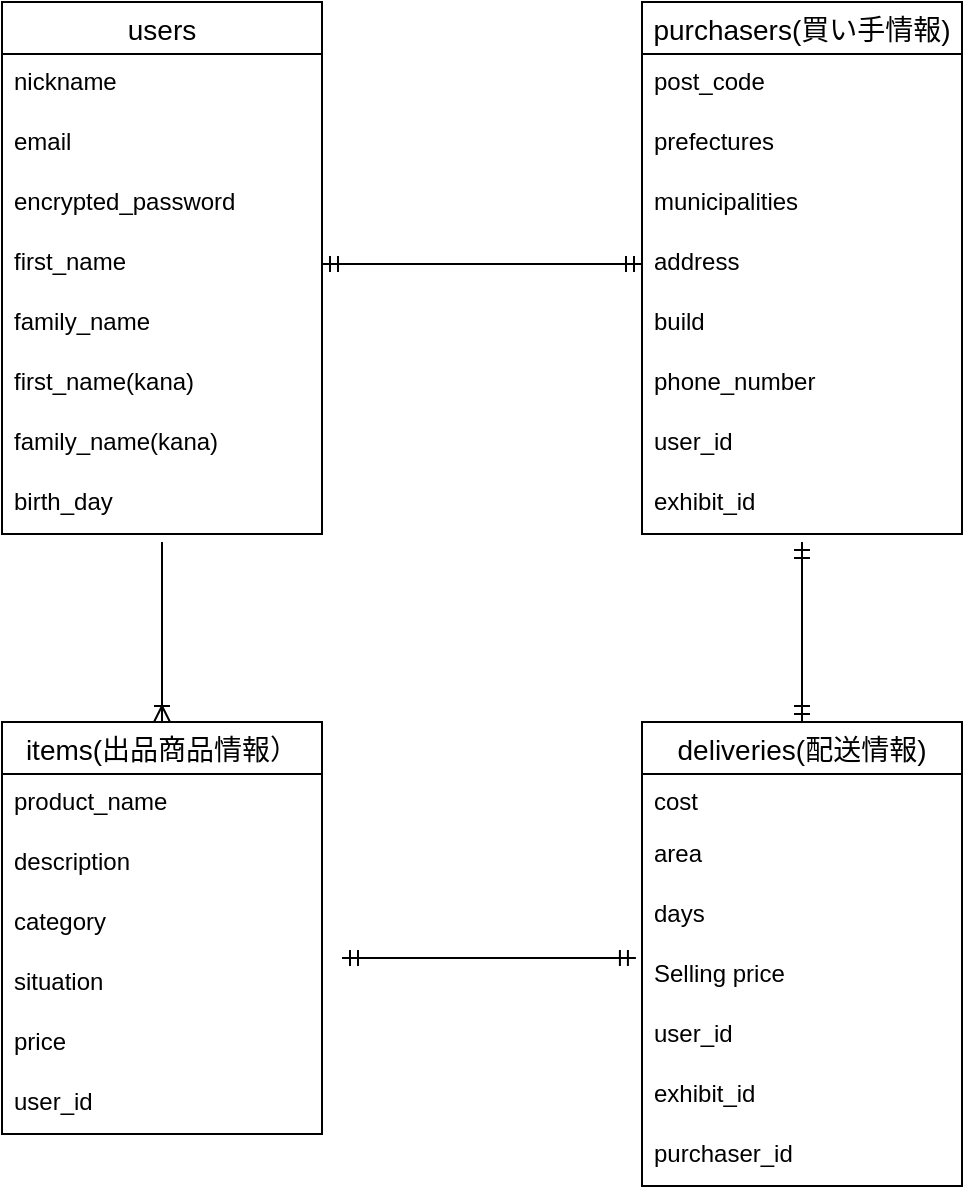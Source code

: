 <mxfile>
    <diagram id="mtvvUR0yaPLFP7I3kzkB" name="ページ1">
        <mxGraphModel dx="552" dy="520" grid="1" gridSize="10" guides="1" tooltips="1" connect="1" arrows="1" fold="1" page="1" pageScale="1" pageWidth="827" pageHeight="1169" math="0" shadow="0">
            <root>
                <mxCell id="0"/>
                <mxCell id="1" parent="0"/>
                <mxCell id="2" value="users" style="swimlane;fontStyle=0;childLayout=stackLayout;horizontal=1;startSize=26;horizontalStack=0;resizeParent=1;resizeParentMax=0;resizeLast=0;collapsible=1;marginBottom=0;align=center;fontSize=14;" parent="1" vertex="1">
                    <mxGeometry x="80" y="200" width="160" height="266" as="geometry"/>
                </mxCell>
                <mxCell id="3" value="nickname" style="text;strokeColor=none;fillColor=none;spacingLeft=4;spacingRight=4;overflow=hidden;rotatable=0;points=[[0,0.5],[1,0.5]];portConstraint=eastwest;fontSize=12;" parent="2" vertex="1">
                    <mxGeometry y="26" width="160" height="30" as="geometry"/>
                </mxCell>
                <mxCell id="4" value="email" style="text;strokeColor=none;fillColor=none;spacingLeft=4;spacingRight=4;overflow=hidden;rotatable=0;points=[[0,0.5],[1,0.5]];portConstraint=eastwest;fontSize=12;" parent="2" vertex="1">
                    <mxGeometry y="56" width="160" height="30" as="geometry"/>
                </mxCell>
                <mxCell id="5" value="encrypted_password" style="text;strokeColor=none;fillColor=none;spacingLeft=4;spacingRight=4;overflow=hidden;rotatable=0;points=[[0,0.5],[1,0.5]];portConstraint=eastwest;fontSize=12;" parent="2" vertex="1">
                    <mxGeometry y="86" width="160" height="30" as="geometry"/>
                </mxCell>
                <mxCell id="6" value="first_name" style="text;strokeColor=none;fillColor=none;spacingLeft=4;spacingRight=4;overflow=hidden;rotatable=0;points=[[0,0.5],[1,0.5]];portConstraint=eastwest;fontSize=12;" parent="2" vertex="1">
                    <mxGeometry y="116" width="160" height="30" as="geometry"/>
                </mxCell>
                <mxCell id="7" value="family_name" style="text;strokeColor=none;fillColor=none;spacingLeft=4;spacingRight=4;overflow=hidden;rotatable=0;points=[[0,0.5],[1,0.5]];portConstraint=eastwest;fontSize=12;" parent="2" vertex="1">
                    <mxGeometry y="146" width="160" height="30" as="geometry"/>
                </mxCell>
                <mxCell id="8" value="first_name(kana)" style="text;strokeColor=none;fillColor=none;spacingLeft=4;spacingRight=4;overflow=hidden;rotatable=0;points=[[0,0.5],[1,0.5]];portConstraint=eastwest;fontSize=12;" parent="2" vertex="1">
                    <mxGeometry y="176" width="160" height="30" as="geometry"/>
                </mxCell>
                <mxCell id="9" value="family_name(kana)" style="text;strokeColor=none;fillColor=none;spacingLeft=4;spacingRight=4;overflow=hidden;rotatable=0;points=[[0,0.5],[1,0.5]];portConstraint=eastwest;fontSize=12;" parent="2" vertex="1">
                    <mxGeometry y="206" width="160" height="30" as="geometry"/>
                </mxCell>
                <mxCell id="10" value="birth_day" style="text;strokeColor=none;fillColor=none;spacingLeft=4;spacingRight=4;overflow=hidden;rotatable=0;points=[[0,0.5],[1,0.5]];portConstraint=eastwest;fontSize=12;" parent="2" vertex="1">
                    <mxGeometry y="236" width="160" height="30" as="geometry"/>
                </mxCell>
                <mxCell id="11" value="purchasers(買い手情報)" style="swimlane;fontStyle=0;childLayout=stackLayout;horizontal=1;startSize=26;horizontalStack=0;resizeParent=1;resizeParentMax=0;resizeLast=0;collapsible=1;marginBottom=0;align=center;fontSize=14;" parent="1" vertex="1">
                    <mxGeometry x="400" y="200" width="160" height="266" as="geometry"/>
                </mxCell>
                <mxCell id="12" value="post_code" style="text;strokeColor=none;fillColor=none;spacingLeft=4;spacingRight=4;overflow=hidden;rotatable=0;points=[[0,0.5],[1,0.5]];portConstraint=eastwest;fontSize=12;" parent="11" vertex="1">
                    <mxGeometry y="26" width="160" height="30" as="geometry"/>
                </mxCell>
                <mxCell id="13" value="prefectures" style="text;strokeColor=none;fillColor=none;spacingLeft=4;spacingRight=4;overflow=hidden;rotatable=0;points=[[0,0.5],[1,0.5]];portConstraint=eastwest;fontSize=12;" parent="11" vertex="1">
                    <mxGeometry y="56" width="160" height="30" as="geometry"/>
                </mxCell>
                <mxCell id="14" value="municipalities" style="text;strokeColor=none;fillColor=none;spacingLeft=4;spacingRight=4;overflow=hidden;rotatable=0;points=[[0,0.5],[1,0.5]];portConstraint=eastwest;fontSize=12;" parent="11" vertex="1">
                    <mxGeometry y="86" width="160" height="30" as="geometry"/>
                </mxCell>
                <mxCell id="15" value="address" style="text;strokeColor=none;fillColor=none;spacingLeft=4;spacingRight=4;overflow=hidden;rotatable=0;points=[[0,0.5],[1,0.5]];portConstraint=eastwest;fontSize=12;" parent="11" vertex="1">
                    <mxGeometry y="116" width="160" height="30" as="geometry"/>
                </mxCell>
                <mxCell id="16" value="build" style="text;strokeColor=none;fillColor=none;spacingLeft=4;spacingRight=4;overflow=hidden;rotatable=0;points=[[0,0.5],[1,0.5]];portConstraint=eastwest;fontSize=12;" parent="11" vertex="1">
                    <mxGeometry y="146" width="160" height="30" as="geometry"/>
                </mxCell>
                <mxCell id="17" value="phone_number" style="text;strokeColor=none;fillColor=none;spacingLeft=4;spacingRight=4;overflow=hidden;rotatable=0;points=[[0,0.5],[1,0.5]];portConstraint=eastwest;fontSize=12;" parent="11" vertex="1">
                    <mxGeometry y="176" width="160" height="30" as="geometry"/>
                </mxCell>
                <mxCell id="18" value="user_id" style="text;strokeColor=none;fillColor=none;spacingLeft=4;spacingRight=4;overflow=hidden;rotatable=0;points=[[0,0.5],[1,0.5]];portConstraint=eastwest;fontSize=12;" parent="11" vertex="1">
                    <mxGeometry y="206" width="160" height="30" as="geometry"/>
                </mxCell>
                <mxCell id="19" value="exhibit_id" style="text;strokeColor=none;fillColor=none;spacingLeft=4;spacingRight=4;overflow=hidden;rotatable=0;points=[[0,0.5],[1,0.5]];portConstraint=eastwest;fontSize=12;" parent="11" vertex="1">
                    <mxGeometry y="236" width="160" height="30" as="geometry"/>
                </mxCell>
                <mxCell id="20" value="items(出品商品情報）" style="swimlane;fontStyle=0;childLayout=stackLayout;horizontal=1;startSize=26;horizontalStack=0;resizeParent=1;resizeParentMax=0;resizeLast=0;collapsible=1;marginBottom=0;align=center;fontSize=14;" parent="1" vertex="1">
                    <mxGeometry x="80" y="560" width="160" height="206" as="geometry"/>
                </mxCell>
                <mxCell id="21" value="product_name" style="text;strokeColor=none;fillColor=none;spacingLeft=4;spacingRight=4;overflow=hidden;rotatable=0;points=[[0,0.5],[1,0.5]];portConstraint=eastwest;fontSize=12;" parent="20" vertex="1">
                    <mxGeometry y="26" width="160" height="30" as="geometry"/>
                </mxCell>
                <mxCell id="23" value="description" style="text;strokeColor=none;fillColor=none;spacingLeft=4;spacingRight=4;overflow=hidden;rotatable=0;points=[[0,0.5],[1,0.5]];portConstraint=eastwest;fontSize=12;" parent="20" vertex="1">
                    <mxGeometry y="56" width="160" height="30" as="geometry"/>
                </mxCell>
                <mxCell id="24" value="category" style="text;strokeColor=none;fillColor=none;spacingLeft=4;spacingRight=4;overflow=hidden;rotatable=0;points=[[0,0.5],[1,0.5]];portConstraint=eastwest;fontSize=12;" parent="20" vertex="1">
                    <mxGeometry y="86" width="160" height="30" as="geometry"/>
                </mxCell>
                <mxCell id="25" value="situation" style="text;strokeColor=none;fillColor=none;spacingLeft=4;spacingRight=4;overflow=hidden;rotatable=0;points=[[0,0.5],[1,0.5]];portConstraint=eastwest;fontSize=12;" parent="20" vertex="1">
                    <mxGeometry y="116" width="160" height="30" as="geometry"/>
                </mxCell>
                <mxCell id="26" value="price" style="text;strokeColor=none;fillColor=none;spacingLeft=4;spacingRight=4;overflow=hidden;rotatable=0;points=[[0,0.5],[1,0.5]];portConstraint=eastwest;fontSize=12;" parent="20" vertex="1">
                    <mxGeometry y="146" width="160" height="30" as="geometry"/>
                </mxCell>
                <mxCell id="27" value="user_id" style="text;strokeColor=none;fillColor=none;spacingLeft=4;spacingRight=4;overflow=hidden;rotatable=0;points=[[0,0.5],[1,0.5]];portConstraint=eastwest;fontSize=12;" parent="20" vertex="1">
                    <mxGeometry y="176" width="160" height="30" as="geometry"/>
                </mxCell>
                <mxCell id="28" value="deliveries(配送情報)" style="swimlane;fontStyle=0;childLayout=stackLayout;horizontal=1;startSize=26;horizontalStack=0;resizeParent=1;resizeParentMax=0;resizeLast=0;collapsible=1;marginBottom=0;align=center;fontSize=14;" parent="1" vertex="1">
                    <mxGeometry x="400" y="560" width="160" height="232" as="geometry"/>
                </mxCell>
                <mxCell id="29" value="cost" style="text;strokeColor=none;fillColor=none;spacingLeft=4;spacingRight=4;overflow=hidden;rotatable=0;points=[[0,0.5],[1,0.5]];portConstraint=eastwest;fontSize=12;" parent="28" vertex="1">
                    <mxGeometry y="26" width="160" height="26" as="geometry"/>
                </mxCell>
                <mxCell id="30" value="area" style="text;strokeColor=none;fillColor=none;spacingLeft=4;spacingRight=4;overflow=hidden;rotatable=0;points=[[0,0.5],[1,0.5]];portConstraint=eastwest;fontSize=12;" parent="28" vertex="1">
                    <mxGeometry y="52" width="160" height="30" as="geometry"/>
                </mxCell>
                <mxCell id="31" value="days" style="text;strokeColor=none;fillColor=none;spacingLeft=4;spacingRight=4;overflow=hidden;rotatable=0;points=[[0,0.5],[1,0.5]];portConstraint=eastwest;fontSize=12;" parent="28" vertex="1">
                    <mxGeometry y="82" width="160" height="30" as="geometry"/>
                </mxCell>
                <mxCell id="32" value="Selling price" style="text;strokeColor=none;fillColor=none;spacingLeft=4;spacingRight=4;overflow=hidden;rotatable=0;points=[[0,0.5],[1,0.5]];portConstraint=eastwest;fontSize=12;" parent="28" vertex="1">
                    <mxGeometry y="112" width="160" height="30" as="geometry"/>
                </mxCell>
                <mxCell id="33" value="user_id" style="text;strokeColor=none;fillColor=none;spacingLeft=4;spacingRight=4;overflow=hidden;rotatable=0;points=[[0,0.5],[1,0.5]];portConstraint=eastwest;fontSize=12;" parent="28" vertex="1">
                    <mxGeometry y="142" width="160" height="30" as="geometry"/>
                </mxCell>
                <mxCell id="34" value="exhibit_id" style="text;strokeColor=none;fillColor=none;spacingLeft=4;spacingRight=4;overflow=hidden;rotatable=0;points=[[0,0.5],[1,0.5]];portConstraint=eastwest;fontSize=12;" parent="28" vertex="1">
                    <mxGeometry y="172" width="160" height="30" as="geometry"/>
                </mxCell>
                <mxCell id="35" value="purchaser_id" style="text;strokeColor=none;fillColor=none;spacingLeft=4;spacingRight=4;overflow=hidden;rotatable=0;points=[[0,0.5],[1,0.5]];portConstraint=eastwest;fontSize=12;" parent="28" vertex="1">
                    <mxGeometry y="202" width="160" height="30" as="geometry"/>
                </mxCell>
                <mxCell id="37" value="" style="fontSize=12;html=1;endArrow=ERoneToMany;entryX=0.5;entryY=0;entryDx=0;entryDy=0;" parent="1" target="20" edge="1">
                    <mxGeometry width="100" height="100" relative="1" as="geometry">
                        <mxPoint x="160" y="470" as="sourcePoint"/>
                        <mxPoint x="260" y="490" as="targetPoint"/>
                        <Array as="points"/>
                    </mxGeometry>
                </mxCell>
                <mxCell id="38" value="" style="fontSize=12;html=1;endArrow=ERmandOne;startArrow=ERmandOne;entryX=0.5;entryY=0;entryDx=0;entryDy=0;" parent="1" target="28" edge="1">
                    <mxGeometry width="100" height="100" relative="1" as="geometry">
                        <mxPoint x="480" y="470" as="sourcePoint"/>
                        <mxPoint x="560" y="500" as="targetPoint"/>
                    </mxGeometry>
                </mxCell>
                <mxCell id="42" value="" style="fontSize=12;html=1;endArrow=ERmandOne;startArrow=ERmandOne;entryX=-0.019;entryY=0.2;entryDx=0;entryDy=0;entryPerimeter=0;" parent="1" target="32" edge="1">
                    <mxGeometry width="100" height="100" relative="1" as="geometry">
                        <mxPoint x="250" y="678" as="sourcePoint"/>
                        <mxPoint x="490" y="570" as="targetPoint"/>
                    </mxGeometry>
                </mxCell>
                <mxCell id="43" value="" style="fontSize=12;html=1;endArrow=ERmandOne;startArrow=ERmandOne;entryX=0;entryY=0.5;entryDx=0;entryDy=0;exitX=1;exitY=0.5;exitDx=0;exitDy=0;" parent="1" source="6" target="15" edge="1">
                    <mxGeometry width="100" height="100" relative="1" as="geometry">
                        <mxPoint x="490" y="480" as="sourcePoint"/>
                        <mxPoint x="490" y="570" as="targetPoint"/>
                    </mxGeometry>
                </mxCell>
            </root>
        </mxGraphModel>
    </diagram>
    <diagram id="V0bv3sHe91OVeROntfVL" name="ページ2">
        <mxGraphModel dx="552" dy="520" grid="1" gridSize="10" guides="1" tooltips="1" connect="1" arrows="1" fold="1" page="1" pageScale="1" pageWidth="827" pageHeight="1169" math="0" shadow="0">
            <root>
                <mxCell id="8y6o3uyV6r8CMrMwP9UQ-0"/>
                <mxCell id="8y6o3uyV6r8CMrMwP9UQ-1" parent="8y6o3uyV6r8CMrMwP9UQ-0"/>
                <mxCell id="AXYkBRTCaajYS_N9DIUY-0" value="users(ユーザー情報）" style="swimlane;fontStyle=0;childLayout=stackLayout;horizontal=1;startSize=26;horizontalStack=0;resizeParent=1;resizeParentMax=0;resizeLast=0;collapsible=1;marginBottom=0;align=center;fontSize=14;" parent="8y6o3uyV6r8CMrMwP9UQ-1" vertex="1">
                    <mxGeometry x="80" y="200" width="160" height="266" as="geometry"/>
                </mxCell>
                <mxCell id="AXYkBRTCaajYS_N9DIUY-1" value="nickname" style="text;strokeColor=none;fillColor=none;spacingLeft=4;spacingRight=4;overflow=hidden;rotatable=0;points=[[0,0.5],[1,0.5]];portConstraint=eastwest;fontSize=12;" parent="AXYkBRTCaajYS_N9DIUY-0" vertex="1">
                    <mxGeometry y="26" width="160" height="30" as="geometry"/>
                </mxCell>
                <mxCell id="AXYkBRTCaajYS_N9DIUY-2" value="email" style="text;strokeColor=none;fillColor=none;spacingLeft=4;spacingRight=4;overflow=hidden;rotatable=0;points=[[0,0.5],[1,0.5]];portConstraint=eastwest;fontSize=12;" parent="AXYkBRTCaajYS_N9DIUY-0" vertex="1">
                    <mxGeometry y="56" width="160" height="30" as="geometry"/>
                </mxCell>
                <mxCell id="AXYkBRTCaajYS_N9DIUY-3" value="encrypted_password" style="text;strokeColor=none;fillColor=none;spacingLeft=4;spacingRight=4;overflow=hidden;rotatable=0;points=[[0,0.5],[1,0.5]];portConstraint=eastwest;fontSize=12;" parent="AXYkBRTCaajYS_N9DIUY-0" vertex="1">
                    <mxGeometry y="86" width="160" height="30" as="geometry"/>
                </mxCell>
                <mxCell id="AXYkBRTCaajYS_N9DIUY-4" value="first_name" style="text;strokeColor=none;fillColor=none;spacingLeft=4;spacingRight=4;overflow=hidden;rotatable=0;points=[[0,0.5],[1,0.5]];portConstraint=eastwest;fontSize=12;" parent="AXYkBRTCaajYS_N9DIUY-0" vertex="1">
                    <mxGeometry y="116" width="160" height="30" as="geometry"/>
                </mxCell>
                <mxCell id="AXYkBRTCaajYS_N9DIUY-5" value="family_name" style="text;strokeColor=none;fillColor=none;spacingLeft=4;spacingRight=4;overflow=hidden;rotatable=0;points=[[0,0.5],[1,0.5]];portConstraint=eastwest;fontSize=12;" parent="AXYkBRTCaajYS_N9DIUY-0" vertex="1">
                    <mxGeometry y="146" width="160" height="30" as="geometry"/>
                </mxCell>
                <mxCell id="AXYkBRTCaajYS_N9DIUY-6" value="first_name_kana&#10;" style="text;strokeColor=none;fillColor=none;spacingLeft=4;spacingRight=4;overflow=hidden;rotatable=0;points=[[0,0.5],[1,0.5]];portConstraint=eastwest;fontSize=12;" parent="AXYkBRTCaajYS_N9DIUY-0" vertex="1">
                    <mxGeometry y="176" width="160" height="30" as="geometry"/>
                </mxCell>
                <mxCell id="AXYkBRTCaajYS_N9DIUY-7" value="family_name_kana&#10;" style="text;strokeColor=none;fillColor=none;spacingLeft=4;spacingRight=4;overflow=hidden;rotatable=0;points=[[0,0.5],[1,0.5]];portConstraint=eastwest;fontSize=12;" parent="AXYkBRTCaajYS_N9DIUY-0" vertex="1">
                    <mxGeometry y="206" width="160" height="30" as="geometry"/>
                </mxCell>
                <mxCell id="AXYkBRTCaajYS_N9DIUY-8" value="birth_day" style="text;strokeColor=none;fillColor=none;spacingLeft=4;spacingRight=4;overflow=hidden;rotatable=0;points=[[0,0.5],[1,0.5]];portConstraint=eastwest;fontSize=12;" parent="AXYkBRTCaajYS_N9DIUY-0" vertex="1">
                    <mxGeometry y="236" width="160" height="30" as="geometry"/>
                </mxCell>
                <mxCell id="AXYkBRTCaajYS_N9DIUY-9" value="distination(発送先情報)" style="swimlane;fontStyle=0;childLayout=stackLayout;horizontal=1;startSize=26;horizontalStack=0;resizeParent=1;resizeParentMax=0;resizeLast=0;collapsible=1;marginBottom=0;align=center;fontSize=14;" parent="8y6o3uyV6r8CMrMwP9UQ-1" vertex="1">
                    <mxGeometry x="479" y="201" width="160" height="236" as="geometry"/>
                </mxCell>
                <mxCell id="AXYkBRTCaajYS_N9DIUY-10" value="post_code" style="text;strokeColor=none;fillColor=none;spacingLeft=4;spacingRight=4;overflow=hidden;rotatable=0;points=[[0,0.5],[1,0.5]];portConstraint=eastwest;fontSize=12;" parent="AXYkBRTCaajYS_N9DIUY-9" vertex="1">
                    <mxGeometry y="26" width="160" height="30" as="geometry"/>
                </mxCell>
                <mxCell id="AXYkBRTCaajYS_N9DIUY-11" value="prefecture_id" style="text;strokeColor=none;fillColor=none;spacingLeft=4;spacingRight=4;overflow=hidden;rotatable=0;points=[[0,0.5],[1,0.5]];portConstraint=eastwest;fontSize=12;" parent="AXYkBRTCaajYS_N9DIUY-9" vertex="1">
                    <mxGeometry y="56" width="160" height="30" as="geometry"/>
                </mxCell>
                <mxCell id="AXYkBRTCaajYS_N9DIUY-12" value="city" style="text;strokeColor=none;fillColor=none;spacingLeft=4;spacingRight=4;overflow=hidden;rotatable=0;points=[[0,0.5],[1,0.5]];portConstraint=eastwest;fontSize=12;" parent="AXYkBRTCaajYS_N9DIUY-9" vertex="1">
                    <mxGeometry y="86" width="160" height="30" as="geometry"/>
                </mxCell>
                <mxCell id="AXYkBRTCaajYS_N9DIUY-13" value="address" style="text;strokeColor=none;fillColor=none;spacingLeft=4;spacingRight=4;overflow=hidden;rotatable=0;points=[[0,0.5],[1,0.5]];portConstraint=eastwest;fontSize=12;" parent="AXYkBRTCaajYS_N9DIUY-9" vertex="1">
                    <mxGeometry y="116" width="160" height="30" as="geometry"/>
                </mxCell>
                <mxCell id="AXYkBRTCaajYS_N9DIUY-14" value="build" style="text;strokeColor=none;fillColor=none;spacingLeft=4;spacingRight=4;overflow=hidden;rotatable=0;points=[[0,0.5],[1,0.5]];portConstraint=eastwest;fontSize=12;" parent="AXYkBRTCaajYS_N9DIUY-9" vertex="1">
                    <mxGeometry y="146" width="160" height="30" as="geometry"/>
                </mxCell>
                <mxCell id="AXYkBRTCaajYS_N9DIUY-15" value="phone_number" style="text;strokeColor=none;fillColor=none;spacingLeft=4;spacingRight=4;overflow=hidden;rotatable=0;points=[[0,0.5],[1,0.5]];portConstraint=eastwest;fontSize=12;" parent="AXYkBRTCaajYS_N9DIUY-9" vertex="1">
                    <mxGeometry y="176" width="160" height="30" as="geometry"/>
                </mxCell>
                <mxCell id="AXYkBRTCaajYS_N9DIUY-53" value="purchase_id" style="text;strokeColor=none;fillColor=none;spacingLeft=4;spacingRight=4;overflow=hidden;rotatable=0;points=[[0,0.5],[1,0.5]];portConstraint=eastwest;fontSize=12;" parent="AXYkBRTCaajYS_N9DIUY-9" vertex="1">
                    <mxGeometry y="206" width="160" height="30" as="geometry"/>
                </mxCell>
                <mxCell id="AXYkBRTCaajYS_N9DIUY-18" value="products(商品情報）" style="swimlane;fontStyle=0;childLayout=stackLayout;horizontal=1;startSize=26;horizontalStack=0;resizeParent=1;resizeParentMax=0;resizeLast=0;collapsible=1;marginBottom=0;align=center;fontSize=14;" parent="8y6o3uyV6r8CMrMwP9UQ-1" vertex="1">
                    <mxGeometry x="80" y="600" width="160" height="296" as="geometry"/>
                </mxCell>
                <mxCell id="AXYkBRTCaajYS_N9DIUY-19" value="product_name" style="text;strokeColor=none;fillColor=none;spacingLeft=4;spacingRight=4;overflow=hidden;rotatable=0;points=[[0,0.5],[1,0.5]];portConstraint=eastwest;fontSize=12;" parent="AXYkBRTCaajYS_N9DIUY-18" vertex="1">
                    <mxGeometry y="26" width="160" height="30" as="geometry"/>
                </mxCell>
                <mxCell id="AXYkBRTCaajYS_N9DIUY-20" value="description" style="text;strokeColor=none;fillColor=none;spacingLeft=4;spacingRight=4;overflow=hidden;rotatable=0;points=[[0,0.5],[1,0.5]];portConstraint=eastwest;fontSize=12;" parent="AXYkBRTCaajYS_N9DIUY-18" vertex="1">
                    <mxGeometry y="56" width="160" height="30" as="geometry"/>
                </mxCell>
                <mxCell id="AXYkBRTCaajYS_N9DIUY-21" value="category_id" style="text;strokeColor=none;fillColor=none;spacingLeft=4;spacingRight=4;overflow=hidden;rotatable=0;points=[[0,0.5],[1,0.5]];portConstraint=eastwest;fontSize=12;" parent="AXYkBRTCaajYS_N9DIUY-18" vertex="1">
                    <mxGeometry y="86" width="160" height="30" as="geometry"/>
                </mxCell>
                <mxCell id="AXYkBRTCaajYS_N9DIUY-22" value="situation_id" style="text;strokeColor=none;fillColor=none;spacingLeft=4;spacingRight=4;overflow=hidden;rotatable=0;points=[[0,0.5],[1,0.5]];portConstraint=eastwest;fontSize=12;" parent="AXYkBRTCaajYS_N9DIUY-18" vertex="1">
                    <mxGeometry y="116" width="160" height="30" as="geometry"/>
                </mxCell>
                <mxCell id="AXYkBRTCaajYS_N9DIUY-23" value="shopping_cost_id" style="text;strokeColor=none;fillColor=none;spacingLeft=4;spacingRight=4;overflow=hidden;rotatable=0;points=[[0,0.5],[1,0.5]];portConstraint=eastwest;fontSize=12;" parent="AXYkBRTCaajYS_N9DIUY-18" vertex="1">
                    <mxGeometry y="146" width="160" height="30" as="geometry"/>
                </mxCell>
                <mxCell id="AXYkBRTCaajYS_N9DIUY-24" value="prefecture_id" style="text;strokeColor=none;fillColor=none;spacingLeft=4;spacingRight=4;overflow=hidden;rotatable=0;points=[[0,0.5],[1,0.5]];portConstraint=eastwest;fontSize=12;" parent="AXYkBRTCaajYS_N9DIUY-18" vertex="1">
                    <mxGeometry y="176" width="160" height="30" as="geometry"/>
                </mxCell>
                <mxCell id="AXYkBRTCaajYS_N9DIUY-38" value="day_id" style="text;strokeColor=none;fillColor=none;spacingLeft=4;spacingRight=4;overflow=hidden;rotatable=0;points=[[0,0.5],[1,0.5]];portConstraint=eastwest;fontSize=12;" parent="AXYkBRTCaajYS_N9DIUY-18" vertex="1">
                    <mxGeometry y="206" width="160" height="30" as="geometry"/>
                </mxCell>
                <mxCell id="AXYkBRTCaajYS_N9DIUY-39" value="price" style="text;strokeColor=none;fillColor=none;spacingLeft=4;spacingRight=4;overflow=hidden;rotatable=0;points=[[0,0.5],[1,0.5]];portConstraint=eastwest;fontSize=12;" parent="AXYkBRTCaajYS_N9DIUY-18" vertex="1">
                    <mxGeometry y="236" width="160" height="30" as="geometry"/>
                </mxCell>
                <mxCell id="AXYkBRTCaajYS_N9DIUY-40" value="user_id" style="text;strokeColor=none;fillColor=none;spacingLeft=4;spacingRight=4;overflow=hidden;rotatable=0;points=[[0,0.5],[1,0.5]];portConstraint=eastwest;fontSize=12;" parent="AXYkBRTCaajYS_N9DIUY-18" vertex="1">
                    <mxGeometry y="266" width="160" height="30" as="geometry"/>
                </mxCell>
                <mxCell id="AXYkBRTCaajYS_N9DIUY-33" value="" style="fontSize=12;html=1;endArrow=ERoneToMany;entryX=0.5;entryY=0;entryDx=0;entryDy=0;" parent="8y6o3uyV6r8CMrMwP9UQ-1" target="AXYkBRTCaajYS_N9DIUY-18" edge="1">
                    <mxGeometry width="100" height="100" relative="1" as="geometry">
                        <mxPoint x="160" y="470" as="sourcePoint"/>
                        <mxPoint x="260" y="490" as="targetPoint"/>
                        <Array as="points"/>
                    </mxGeometry>
                </mxCell>
                <mxCell id="AXYkBRTCaajYS_N9DIUY-43" value="purchase(購入記録)" style="swimlane;fontStyle=0;childLayout=stackLayout;horizontal=1;startSize=26;horizontalStack=0;resizeParent=1;resizeParentMax=0;resizeLast=0;collapsible=1;marginBottom=0;align=center;fontSize=14;" parent="8y6o3uyV6r8CMrMwP9UQ-1" vertex="1">
                    <mxGeometry x="480" y="600" width="160" height="86" as="geometry"/>
                </mxCell>
                <mxCell id="AXYkBRTCaajYS_N9DIUY-45" value="user_id" style="text;strokeColor=none;fillColor=none;spacingLeft=4;spacingRight=4;overflow=hidden;rotatable=0;points=[[0,0.5],[1,0.5]];portConstraint=eastwest;fontSize=12;" parent="AXYkBRTCaajYS_N9DIUY-43" vertex="1">
                    <mxGeometry y="26" width="160" height="30" as="geometry"/>
                </mxCell>
                <mxCell id="AXYkBRTCaajYS_N9DIUY-47" value="product_id" style="text;strokeColor=none;fillColor=none;spacingLeft=4;spacingRight=4;overflow=hidden;rotatable=0;points=[[0,0.5],[1,0.5]];portConstraint=eastwest;fontSize=12;" parent="AXYkBRTCaajYS_N9DIUY-43" vertex="1">
                    <mxGeometry y="56" width="160" height="30" as="geometry"/>
                </mxCell>
                <mxCell id="AXYkBRTCaajYS_N9DIUY-48" value="" style="fontSize=12;html=1;endArrow=ERoneToMany;entryX=0;entryY=0;entryDx=0;entryDy=0;exitX=0.988;exitY=1.033;exitDx=0;exitDy=0;exitPerimeter=0;" parent="8y6o3uyV6r8CMrMwP9UQ-1" source="AXYkBRTCaajYS_N9DIUY-8" target="AXYkBRTCaajYS_N9DIUY-43" edge="1">
                    <mxGeometry width="100" height="100" relative="1" as="geometry">
                        <mxPoint x="170" y="480" as="sourcePoint"/>
                        <mxPoint x="170" y="610" as="targetPoint"/>
                        <Array as="points"/>
                    </mxGeometry>
                </mxCell>
                <mxCell id="AXYkBRTCaajYS_N9DIUY-50" value="" style="fontSize=12;html=1;endArrow=ERmandOne;startArrow=ERmandOne;entryX=-0.019;entryY=0.933;entryDx=0;entryDy=0;exitX=1.006;exitY=-0.033;exitDx=0;exitDy=0;exitPerimeter=0;entryPerimeter=0;" parent="8y6o3uyV6r8CMrMwP9UQ-1" source="AXYkBRTCaajYS_N9DIUY-20" target="AXYkBRTCaajYS_N9DIUY-45" edge="1">
                    <mxGeometry width="100" height="100" relative="1" as="geometry">
                        <mxPoint x="250" y="341" as="sourcePoint"/>
                        <mxPoint x="489" y="342" as="targetPoint"/>
                    </mxGeometry>
                </mxCell>
                <mxCell id="AXYkBRTCaajYS_N9DIUY-51" value="" style="fontSize=12;html=1;endArrow=ERmandOne;startArrow=ERmandOne;exitX=0.5;exitY=0;exitDx=0;exitDy=0;entryX=0.5;entryY=1.1;entryDx=0;entryDy=0;entryPerimeter=0;" parent="8y6o3uyV6r8CMrMwP9UQ-1" source="AXYkBRTCaajYS_N9DIUY-43" target="AXYkBRTCaajYS_N9DIUY-53" edge="1">
                    <mxGeometry width="100" height="100" relative="1" as="geometry">
                        <mxPoint x="558.5" y="567" as="sourcePoint"/>
                        <mxPoint x="559" y="467" as="targetPoint"/>
                    </mxGeometry>
                </mxCell>
            </root>
        </mxGraphModel>
    </diagram>
</mxfile>